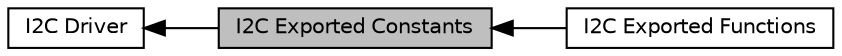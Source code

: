 digraph "I2C Exported Constants"
{
  edge [fontname="Helvetica",fontsize="10",labelfontname="Helvetica",labelfontsize="10"];
  node [fontname="Helvetica",fontsize="10",shape=box];
  rankdir=LR;
  Node2 [label="I2C Driver",height=0.2,width=0.4,color="black", fillcolor="white", style="filled",URL="$d8/d0a/group___n_a_n_o100___i2_c___driver.html",tooltip=" "];
  Node1 [label="I2C Exported Constants",height=0.2,width=0.4,color="black", fillcolor="grey75", style="filled", fontcolor="black",tooltip=" "];
  Node3 [label="I2C Exported Functions",height=0.2,width=0.4,color="black", fillcolor="white", style="filled",URL="$dc/d6e/group___n_a_n_o100___i2_c___e_x_p_o_r_t_e_d___f_u_n_c_t_i_o_n_s.html",tooltip=" "];
  Node2->Node1 [shape=plaintext, dir="back", style="solid"];
  Node1->Node3 [shape=plaintext, dir="back", style="solid"];
}
